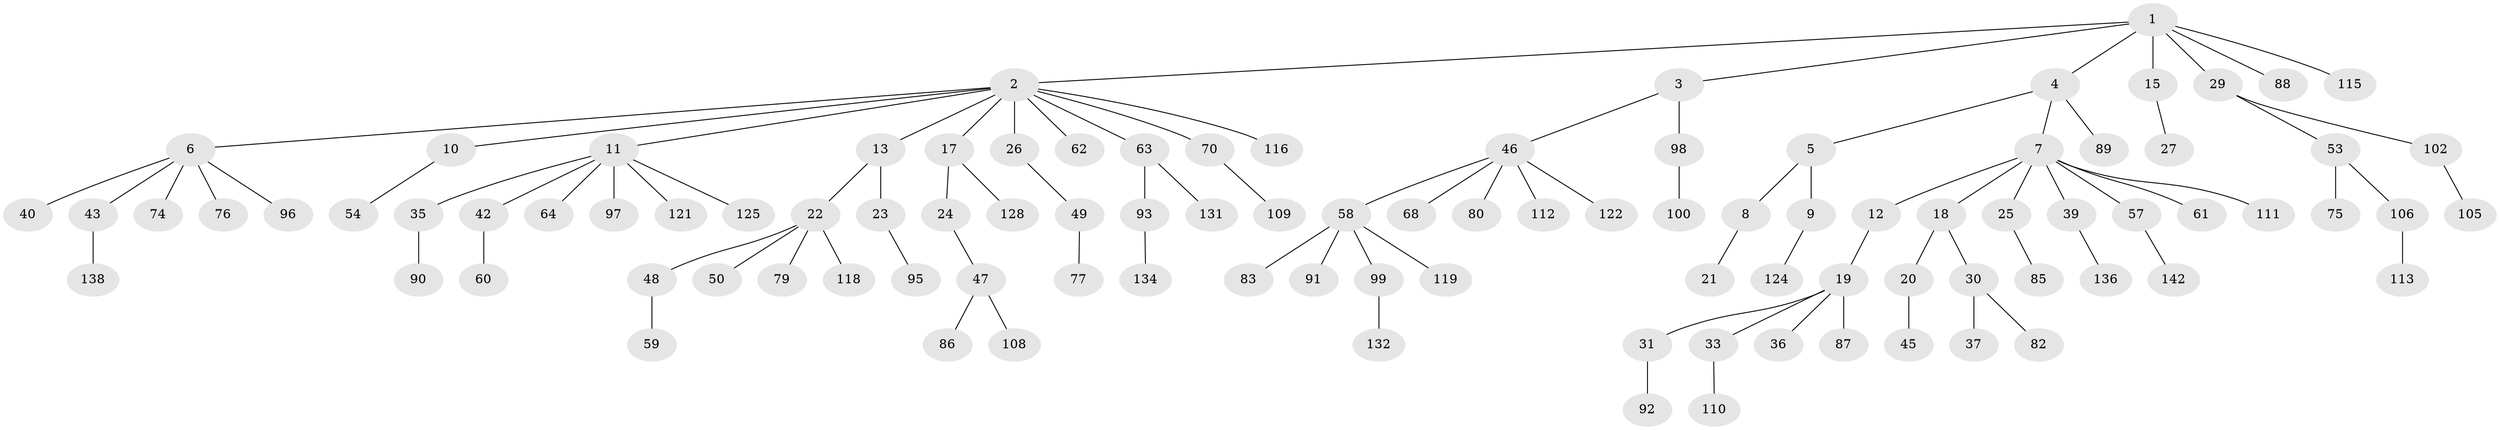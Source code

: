 // Generated by graph-tools (version 1.1) at 2025/52/02/27/25 19:52:13]
// undirected, 101 vertices, 100 edges
graph export_dot {
graph [start="1"]
  node [color=gray90,style=filled];
  1 [super="+51"];
  2 [super="+38"];
  3 [super="+72"];
  4;
  5 [super="+28"];
  6 [super="+16"];
  7 [super="+14"];
  8 [super="+130"];
  9 [super="+135"];
  10 [super="+120"];
  11 [super="+34"];
  12 [super="+73"];
  13 [super="+32"];
  15 [super="+52"];
  17 [super="+139"];
  18 [super="+94"];
  19 [super="+117"];
  20 [super="+144"];
  21;
  22 [super="+71"];
  23;
  24 [super="+44"];
  25 [super="+81"];
  26;
  27 [super="+69"];
  29 [super="+65"];
  30;
  31 [super="+55"];
  33 [super="+41"];
  35 [super="+143"];
  36;
  37;
  39;
  40;
  42;
  43 [super="+103"];
  45;
  46 [super="+66"];
  47;
  48 [super="+127"];
  49 [super="+137"];
  50;
  53 [super="+56"];
  54;
  57;
  58 [super="+67"];
  59 [super="+126"];
  60 [super="+104"];
  61 [super="+133"];
  62;
  63 [super="+78"];
  64;
  68;
  70;
  74;
  75 [super="+101"];
  76;
  77;
  79;
  80 [super="+84"];
  82;
  83;
  85;
  86 [super="+114"];
  87;
  88;
  89 [super="+141"];
  90;
  91;
  92;
  93;
  95;
  96;
  97;
  98;
  99;
  100;
  102;
  105;
  106 [super="+107"];
  108;
  109;
  110;
  111;
  112;
  113;
  115;
  116 [super="+123"];
  118 [super="+129"];
  119;
  121;
  122;
  124;
  125;
  128;
  131;
  132;
  134 [super="+140"];
  136;
  138;
  142;
  1 -- 2;
  1 -- 3;
  1 -- 4;
  1 -- 15;
  1 -- 29;
  1 -- 88;
  1 -- 115;
  2 -- 6;
  2 -- 10;
  2 -- 11;
  2 -- 13;
  2 -- 17;
  2 -- 26;
  2 -- 62;
  2 -- 63;
  2 -- 70;
  2 -- 116;
  3 -- 46;
  3 -- 98;
  4 -- 5;
  4 -- 7;
  4 -- 89;
  5 -- 8;
  5 -- 9;
  6 -- 40;
  6 -- 74;
  6 -- 96;
  6 -- 43;
  6 -- 76;
  7 -- 12;
  7 -- 18;
  7 -- 25;
  7 -- 57;
  7 -- 39;
  7 -- 111;
  7 -- 61;
  8 -- 21;
  9 -- 124;
  10 -- 54;
  11 -- 42;
  11 -- 97;
  11 -- 64;
  11 -- 35;
  11 -- 121;
  11 -- 125;
  12 -- 19;
  13 -- 22;
  13 -- 23;
  15 -- 27;
  17 -- 24;
  17 -- 128;
  18 -- 20;
  18 -- 30;
  19 -- 31;
  19 -- 33;
  19 -- 36;
  19 -- 87;
  20 -- 45;
  22 -- 48;
  22 -- 50;
  22 -- 118;
  22 -- 79;
  23 -- 95;
  24 -- 47;
  25 -- 85;
  26 -- 49;
  29 -- 53;
  29 -- 102;
  30 -- 37;
  30 -- 82;
  31 -- 92;
  33 -- 110;
  35 -- 90;
  39 -- 136;
  42 -- 60;
  43 -- 138;
  46 -- 58;
  46 -- 68;
  46 -- 112;
  46 -- 122;
  46 -- 80;
  47 -- 86;
  47 -- 108;
  48 -- 59;
  49 -- 77;
  53 -- 106;
  53 -- 75;
  57 -- 142;
  58 -- 119;
  58 -- 91;
  58 -- 83;
  58 -- 99;
  63 -- 93;
  63 -- 131;
  70 -- 109;
  93 -- 134;
  98 -- 100;
  99 -- 132;
  102 -- 105;
  106 -- 113;
}
